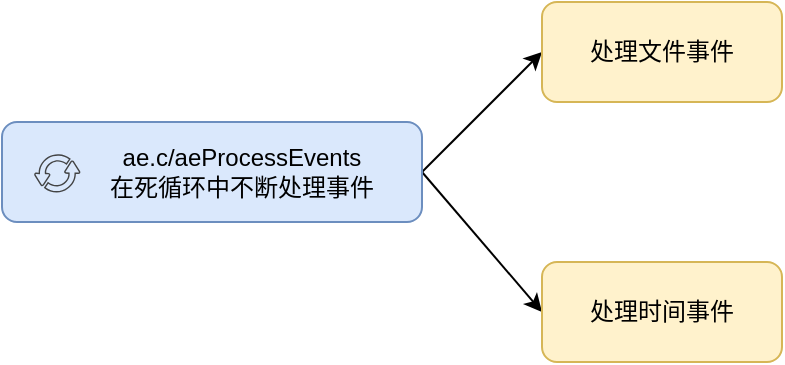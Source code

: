 <mxfile version="15.8.4" type="device"><diagram id="O9hRaJth1MSoJqQSh8nH" name="第 1 页"><mxGraphModel dx="946" dy="626" grid="1" gridSize="10" guides="1" tooltips="1" connect="1" arrows="1" fold="1" page="1" pageScale="1" pageWidth="827" pageHeight="1169" math="0" shadow="0"><root><mxCell id="0"/><mxCell id="1" parent="0"/><mxCell id="2c2rU8PREA9HeG4PHjAT-7" style="rounded=0;orthogonalLoop=1;jettySize=auto;html=1;exitX=1;exitY=0.5;exitDx=0;exitDy=0;entryX=0;entryY=0.5;entryDx=0;entryDy=0;" edge="1" parent="1" source="2c2rU8PREA9HeG4PHjAT-1" target="2c2rU8PREA9HeG4PHjAT-4"><mxGeometry relative="1" as="geometry"/></mxCell><mxCell id="2c2rU8PREA9HeG4PHjAT-8" style="rounded=0;orthogonalLoop=1;jettySize=auto;html=1;exitX=1;exitY=0.5;exitDx=0;exitDy=0;entryX=0;entryY=0.5;entryDx=0;entryDy=0;" edge="1" parent="1" source="2c2rU8PREA9HeG4PHjAT-1" target="2c2rU8PREA9HeG4PHjAT-5"><mxGeometry relative="1" as="geometry"/></mxCell><mxCell id="2c2rU8PREA9HeG4PHjAT-1" value="&lt;span style=&quot;text-align: left&quot;&gt;&lt;br&gt;&lt;br&gt;&lt;/span&gt;" style="rounded=1;whiteSpace=wrap;html=1;fillColor=#dae8fc;strokeColor=#6c8ebf;" vertex="1" parent="1"><mxGeometry x="230" y="190" width="210" height="50" as="geometry"/></mxCell><mxCell id="2c2rU8PREA9HeG4PHjAT-2" value="" style="sketch=0;pointerEvents=1;shadow=0;dashed=0;html=1;strokeColor=none;fillColor=#434445;aspect=fixed;labelPosition=center;verticalLabelPosition=bottom;verticalAlign=top;align=center;outlineConnect=0;shape=mxgraph.vvd.business_continuity_data_protection;" vertex="1" parent="1"><mxGeometry x="246" y="206" width="23.25" height="20" as="geometry"/></mxCell><mxCell id="2c2rU8PREA9HeG4PHjAT-3" value="&lt;span style=&quot;text-align: left&quot;&gt;ae.c/aeProcessEvents&lt;br&gt;&lt;/span&gt;在死循环中不断处理事件" style="text;html=1;strokeColor=none;fillColor=none;align=center;verticalAlign=middle;whiteSpace=wrap;rounded=0;" vertex="1" parent="1"><mxGeometry x="270" y="200" width="160" height="30" as="geometry"/></mxCell><mxCell id="2c2rU8PREA9HeG4PHjAT-4" value="处理文件事件" style="rounded=1;whiteSpace=wrap;html=1;fillColor=#fff2cc;strokeColor=#d6b656;" vertex="1" parent="1"><mxGeometry x="500" y="130" width="120" height="50" as="geometry"/></mxCell><mxCell id="2c2rU8PREA9HeG4PHjAT-5" value="处理时间事件" style="rounded=1;whiteSpace=wrap;html=1;fillColor=#fff2cc;strokeColor=#d6b656;" vertex="1" parent="1"><mxGeometry x="500" y="260" width="120" height="50" as="geometry"/></mxCell></root></mxGraphModel></diagram></mxfile>